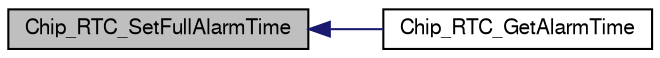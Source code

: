 digraph "Chip_RTC_SetFullAlarmTime"
{
  edge [fontname="FreeSans",fontsize="10",labelfontname="FreeSans",labelfontsize="10"];
  node [fontname="FreeSans",fontsize="10",shape=record];
  rankdir="LR";
  Node1 [label="Chip_RTC_SetFullAlarmTime",height=0.2,width=0.4,color="black", fillcolor="grey75", style="filled", fontcolor="black"];
  Node1 -> Node2 [dir="back",color="midnightblue",fontsize="10",style="solid"];
  Node2 [label="Chip_RTC_GetAlarmTime",height=0.2,width=0.4,color="black", fillcolor="white", style="filled",URL="$group__RTC__17XX__40XX.html#gaf094ef7c4ff7295c74be8ab77e39a967",tooltip="Get alarm time value for a time type. "];
}
